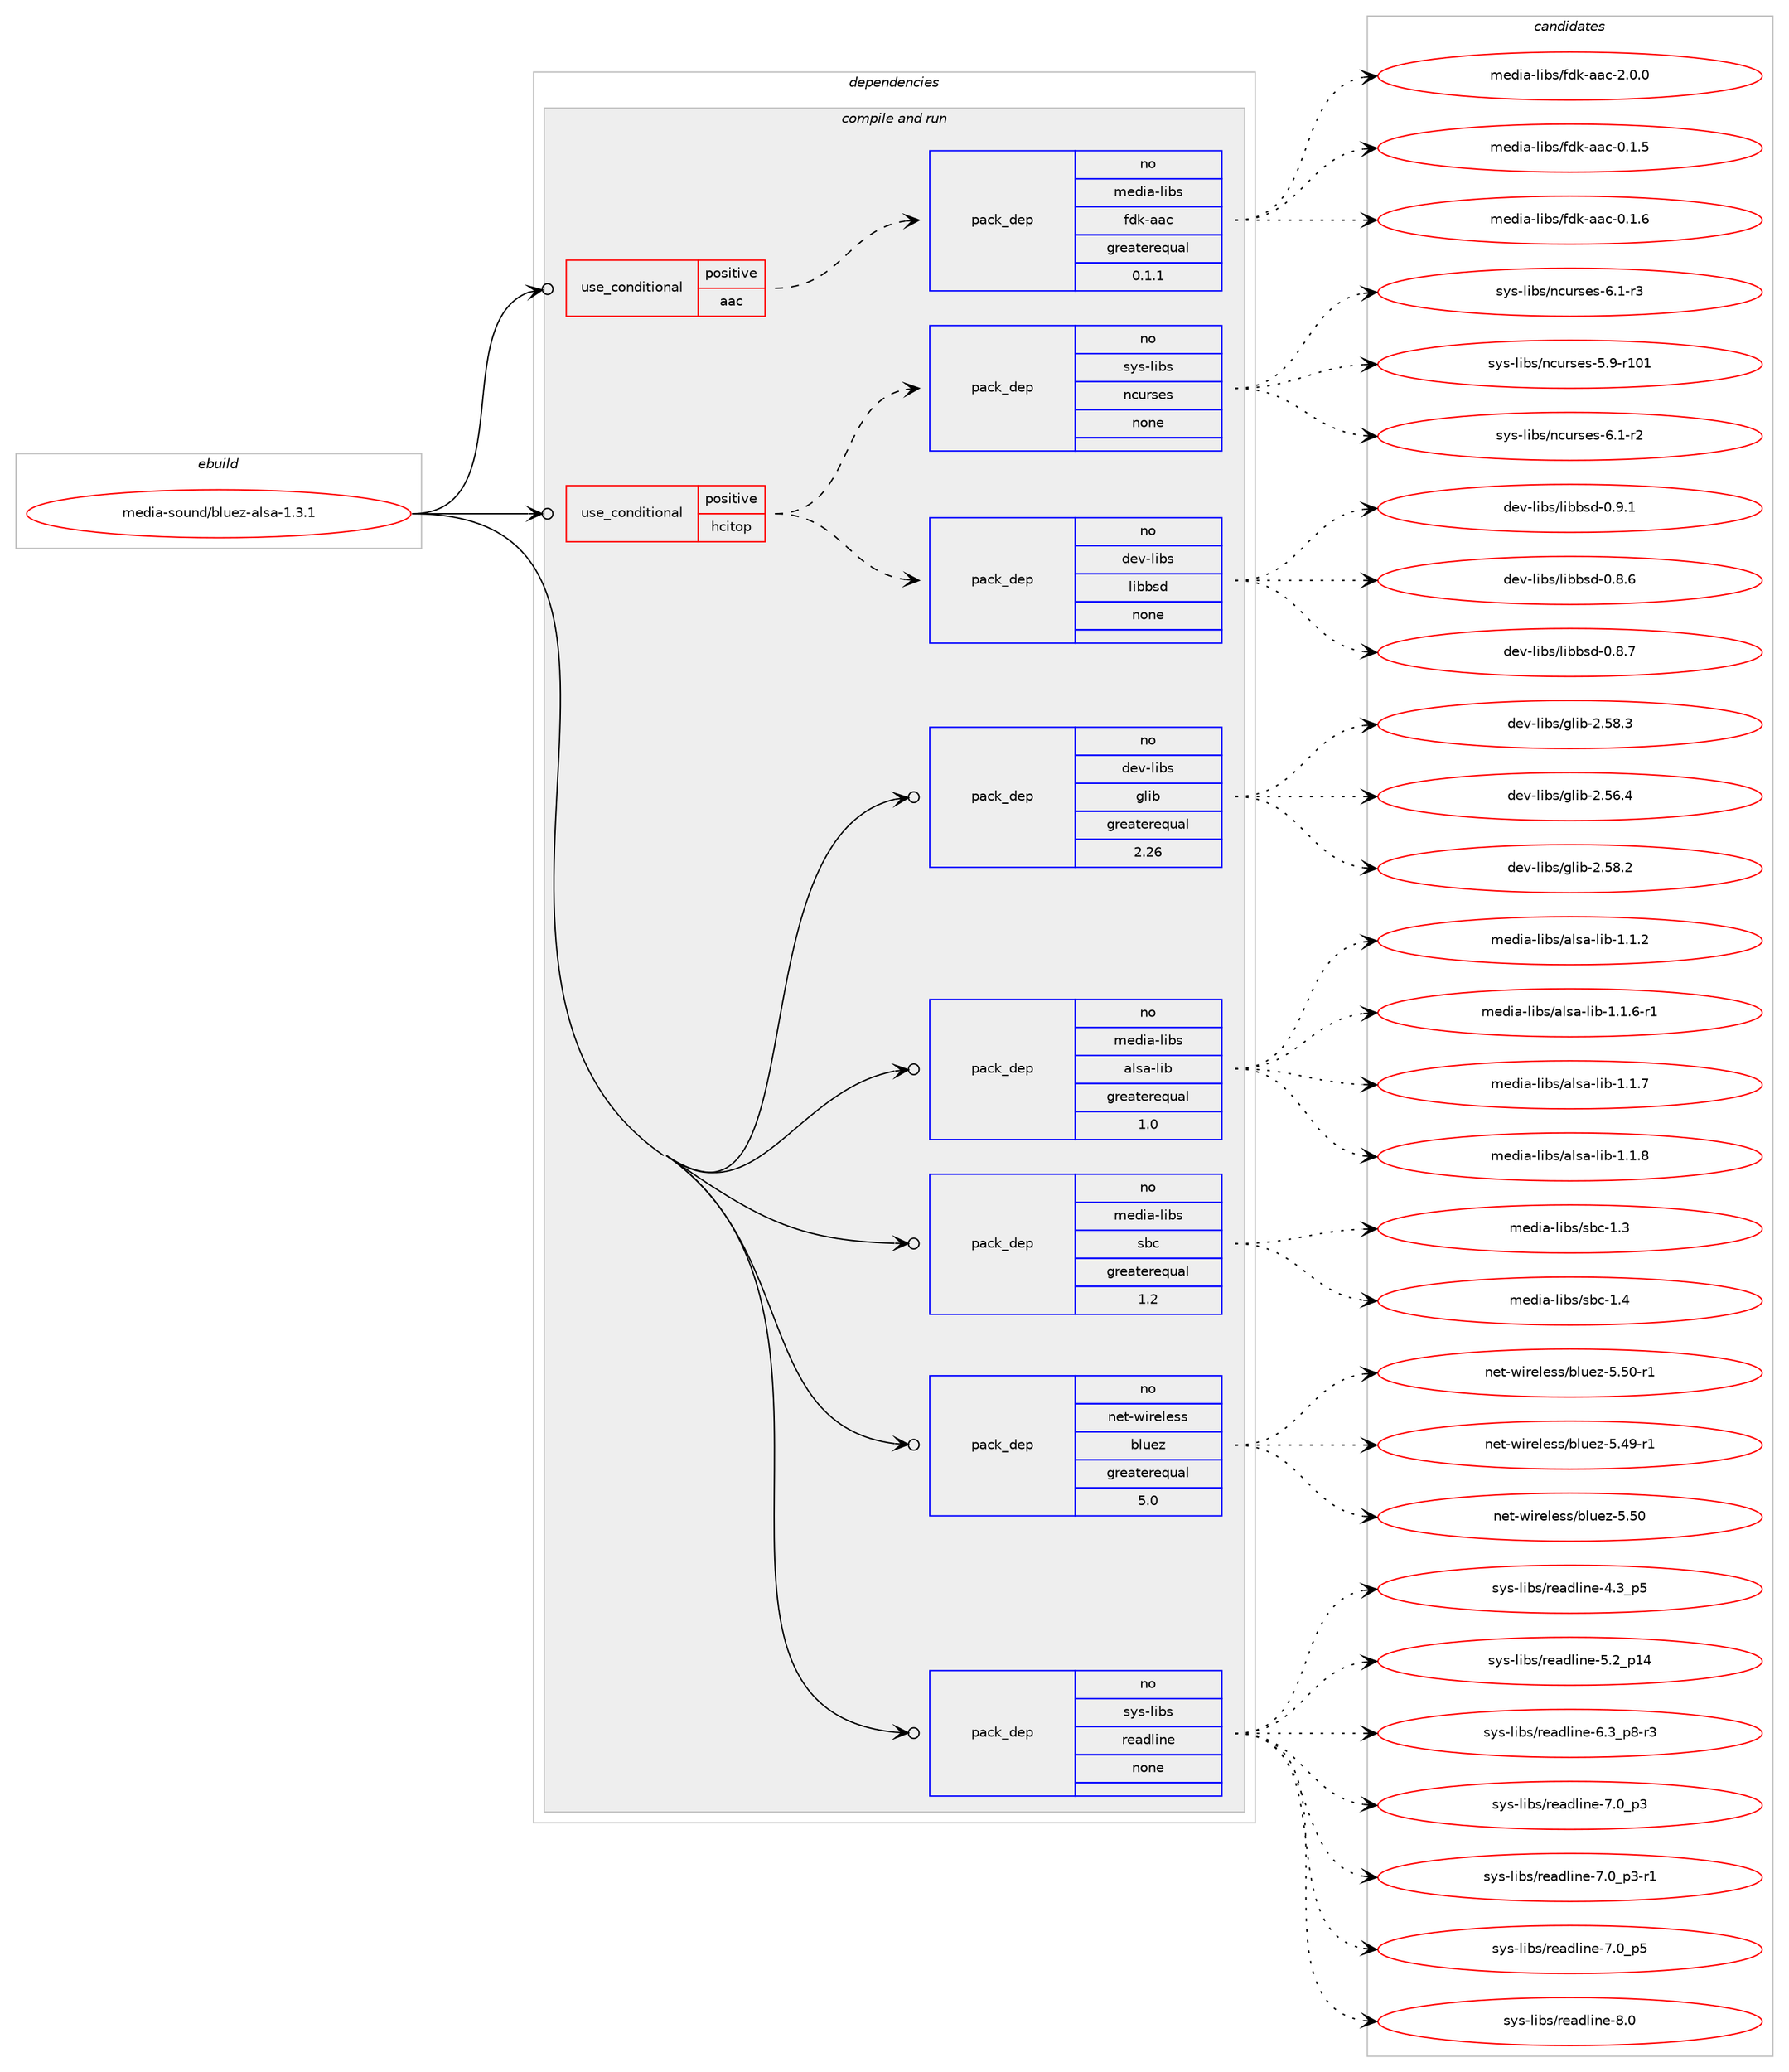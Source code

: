 digraph prolog {

# *************
# Graph options
# *************

newrank=true;
concentrate=true;
compound=true;
graph [rankdir=LR,fontname=Helvetica,fontsize=10,ranksep=1.5];#, ranksep=2.5, nodesep=0.2];
edge  [arrowhead=vee];
node  [fontname=Helvetica,fontsize=10];

# **********
# The ebuild
# **********

subgraph cluster_leftcol {
color=gray;
rank=same;
label=<<i>ebuild</i>>;
id [label="media-sound/bluez-alsa-1.3.1", color=red, width=4, href="../media-sound/bluez-alsa-1.3.1.svg"];
}

# ****************
# The dependencies
# ****************

subgraph cluster_midcol {
color=gray;
label=<<i>dependencies</i>>;
subgraph cluster_compile {
fillcolor="#eeeeee";
style=filled;
label=<<i>compile</i>>;
}
subgraph cluster_compileandrun {
fillcolor="#eeeeee";
style=filled;
label=<<i>compile and run</i>>;
subgraph cond436889 {
dependency1624822 [label=<<TABLE BORDER="0" CELLBORDER="1" CELLSPACING="0" CELLPADDING="4"><TR><TD ROWSPAN="3" CELLPADDING="10">use_conditional</TD></TR><TR><TD>positive</TD></TR><TR><TD>aac</TD></TR></TABLE>>, shape=none, color=red];
subgraph pack1161724 {
dependency1624823 [label=<<TABLE BORDER="0" CELLBORDER="1" CELLSPACING="0" CELLPADDING="4" WIDTH="220"><TR><TD ROWSPAN="6" CELLPADDING="30">pack_dep</TD></TR><TR><TD WIDTH="110">no</TD></TR><TR><TD>media-libs</TD></TR><TR><TD>fdk-aac</TD></TR><TR><TD>greaterequal</TD></TR><TR><TD>0.1.1</TD></TR></TABLE>>, shape=none, color=blue];
}
dependency1624822:e -> dependency1624823:w [weight=20,style="dashed",arrowhead="vee"];
}
id:e -> dependency1624822:w [weight=20,style="solid",arrowhead="odotvee"];
subgraph cond436890 {
dependency1624824 [label=<<TABLE BORDER="0" CELLBORDER="1" CELLSPACING="0" CELLPADDING="4"><TR><TD ROWSPAN="3" CELLPADDING="10">use_conditional</TD></TR><TR><TD>positive</TD></TR><TR><TD>hcitop</TD></TR></TABLE>>, shape=none, color=red];
subgraph pack1161725 {
dependency1624825 [label=<<TABLE BORDER="0" CELLBORDER="1" CELLSPACING="0" CELLPADDING="4" WIDTH="220"><TR><TD ROWSPAN="6" CELLPADDING="30">pack_dep</TD></TR><TR><TD WIDTH="110">no</TD></TR><TR><TD>dev-libs</TD></TR><TR><TD>libbsd</TD></TR><TR><TD>none</TD></TR><TR><TD></TD></TR></TABLE>>, shape=none, color=blue];
}
dependency1624824:e -> dependency1624825:w [weight=20,style="dashed",arrowhead="vee"];
subgraph pack1161726 {
dependency1624826 [label=<<TABLE BORDER="0" CELLBORDER="1" CELLSPACING="0" CELLPADDING="4" WIDTH="220"><TR><TD ROWSPAN="6" CELLPADDING="30">pack_dep</TD></TR><TR><TD WIDTH="110">no</TD></TR><TR><TD>sys-libs</TD></TR><TR><TD>ncurses</TD></TR><TR><TD>none</TD></TR><TR><TD></TD></TR></TABLE>>, shape=none, color=blue];
}
dependency1624824:e -> dependency1624826:w [weight=20,style="dashed",arrowhead="vee"];
}
id:e -> dependency1624824:w [weight=20,style="solid",arrowhead="odotvee"];
subgraph pack1161727 {
dependency1624827 [label=<<TABLE BORDER="0" CELLBORDER="1" CELLSPACING="0" CELLPADDING="4" WIDTH="220"><TR><TD ROWSPAN="6" CELLPADDING="30">pack_dep</TD></TR><TR><TD WIDTH="110">no</TD></TR><TR><TD>dev-libs</TD></TR><TR><TD>glib</TD></TR><TR><TD>greaterequal</TD></TR><TR><TD>2.26</TD></TR></TABLE>>, shape=none, color=blue];
}
id:e -> dependency1624827:w [weight=20,style="solid",arrowhead="odotvee"];
subgraph pack1161728 {
dependency1624828 [label=<<TABLE BORDER="0" CELLBORDER="1" CELLSPACING="0" CELLPADDING="4" WIDTH="220"><TR><TD ROWSPAN="6" CELLPADDING="30">pack_dep</TD></TR><TR><TD WIDTH="110">no</TD></TR><TR><TD>media-libs</TD></TR><TR><TD>alsa-lib</TD></TR><TR><TD>greaterequal</TD></TR><TR><TD>1.0</TD></TR></TABLE>>, shape=none, color=blue];
}
id:e -> dependency1624828:w [weight=20,style="solid",arrowhead="odotvee"];
subgraph pack1161729 {
dependency1624829 [label=<<TABLE BORDER="0" CELLBORDER="1" CELLSPACING="0" CELLPADDING="4" WIDTH="220"><TR><TD ROWSPAN="6" CELLPADDING="30">pack_dep</TD></TR><TR><TD WIDTH="110">no</TD></TR><TR><TD>media-libs</TD></TR><TR><TD>sbc</TD></TR><TR><TD>greaterequal</TD></TR><TR><TD>1.2</TD></TR></TABLE>>, shape=none, color=blue];
}
id:e -> dependency1624829:w [weight=20,style="solid",arrowhead="odotvee"];
subgraph pack1161730 {
dependency1624830 [label=<<TABLE BORDER="0" CELLBORDER="1" CELLSPACING="0" CELLPADDING="4" WIDTH="220"><TR><TD ROWSPAN="6" CELLPADDING="30">pack_dep</TD></TR><TR><TD WIDTH="110">no</TD></TR><TR><TD>net-wireless</TD></TR><TR><TD>bluez</TD></TR><TR><TD>greaterequal</TD></TR><TR><TD>5.0</TD></TR></TABLE>>, shape=none, color=blue];
}
id:e -> dependency1624830:w [weight=20,style="solid",arrowhead="odotvee"];
subgraph pack1161731 {
dependency1624831 [label=<<TABLE BORDER="0" CELLBORDER="1" CELLSPACING="0" CELLPADDING="4" WIDTH="220"><TR><TD ROWSPAN="6" CELLPADDING="30">pack_dep</TD></TR><TR><TD WIDTH="110">no</TD></TR><TR><TD>sys-libs</TD></TR><TR><TD>readline</TD></TR><TR><TD>none</TD></TR><TR><TD></TD></TR></TABLE>>, shape=none, color=blue];
}
id:e -> dependency1624831:w [weight=20,style="solid",arrowhead="odotvee"];
}
subgraph cluster_run {
fillcolor="#eeeeee";
style=filled;
label=<<i>run</i>>;
}
}

# **************
# The candidates
# **************

subgraph cluster_choices {
rank=same;
color=gray;
label=<<i>candidates</i>>;

subgraph choice1161724 {
color=black;
nodesep=1;
choice1091011001059745108105981154710210010745979799454846494653 [label="media-libs/fdk-aac-0.1.5", color=red, width=4,href="../media-libs/fdk-aac-0.1.5.svg"];
choice1091011001059745108105981154710210010745979799454846494654 [label="media-libs/fdk-aac-0.1.6", color=red, width=4,href="../media-libs/fdk-aac-0.1.6.svg"];
choice1091011001059745108105981154710210010745979799455046484648 [label="media-libs/fdk-aac-2.0.0", color=red, width=4,href="../media-libs/fdk-aac-2.0.0.svg"];
dependency1624823:e -> choice1091011001059745108105981154710210010745979799454846494653:w [style=dotted,weight="100"];
dependency1624823:e -> choice1091011001059745108105981154710210010745979799454846494654:w [style=dotted,weight="100"];
dependency1624823:e -> choice1091011001059745108105981154710210010745979799455046484648:w [style=dotted,weight="100"];
}
subgraph choice1161725 {
color=black;
nodesep=1;
choice1001011184510810598115471081059898115100454846564654 [label="dev-libs/libbsd-0.8.6", color=red, width=4,href="../dev-libs/libbsd-0.8.6.svg"];
choice1001011184510810598115471081059898115100454846564655 [label="dev-libs/libbsd-0.8.7", color=red, width=4,href="../dev-libs/libbsd-0.8.7.svg"];
choice1001011184510810598115471081059898115100454846574649 [label="dev-libs/libbsd-0.9.1", color=red, width=4,href="../dev-libs/libbsd-0.9.1.svg"];
dependency1624825:e -> choice1001011184510810598115471081059898115100454846564654:w [style=dotted,weight="100"];
dependency1624825:e -> choice1001011184510810598115471081059898115100454846564655:w [style=dotted,weight="100"];
dependency1624825:e -> choice1001011184510810598115471081059898115100454846574649:w [style=dotted,weight="100"];
}
subgraph choice1161726 {
color=black;
nodesep=1;
choice115121115451081059811547110991171141151011154553465745114494849 [label="sys-libs/ncurses-5.9-r101", color=red, width=4,href="../sys-libs/ncurses-5.9-r101.svg"];
choice11512111545108105981154711099117114115101115455446494511450 [label="sys-libs/ncurses-6.1-r2", color=red, width=4,href="../sys-libs/ncurses-6.1-r2.svg"];
choice11512111545108105981154711099117114115101115455446494511451 [label="sys-libs/ncurses-6.1-r3", color=red, width=4,href="../sys-libs/ncurses-6.1-r3.svg"];
dependency1624826:e -> choice115121115451081059811547110991171141151011154553465745114494849:w [style=dotted,weight="100"];
dependency1624826:e -> choice11512111545108105981154711099117114115101115455446494511450:w [style=dotted,weight="100"];
dependency1624826:e -> choice11512111545108105981154711099117114115101115455446494511451:w [style=dotted,weight="100"];
}
subgraph choice1161727 {
color=black;
nodesep=1;
choice1001011184510810598115471031081059845504653544652 [label="dev-libs/glib-2.56.4", color=red, width=4,href="../dev-libs/glib-2.56.4.svg"];
choice1001011184510810598115471031081059845504653564650 [label="dev-libs/glib-2.58.2", color=red, width=4,href="../dev-libs/glib-2.58.2.svg"];
choice1001011184510810598115471031081059845504653564651 [label="dev-libs/glib-2.58.3", color=red, width=4,href="../dev-libs/glib-2.58.3.svg"];
dependency1624827:e -> choice1001011184510810598115471031081059845504653544652:w [style=dotted,weight="100"];
dependency1624827:e -> choice1001011184510810598115471031081059845504653564650:w [style=dotted,weight="100"];
dependency1624827:e -> choice1001011184510810598115471031081059845504653564651:w [style=dotted,weight="100"];
}
subgraph choice1161728 {
color=black;
nodesep=1;
choice1091011001059745108105981154797108115974510810598454946494650 [label="media-libs/alsa-lib-1.1.2", color=red, width=4,href="../media-libs/alsa-lib-1.1.2.svg"];
choice10910110010597451081059811547971081159745108105984549464946544511449 [label="media-libs/alsa-lib-1.1.6-r1", color=red, width=4,href="../media-libs/alsa-lib-1.1.6-r1.svg"];
choice1091011001059745108105981154797108115974510810598454946494655 [label="media-libs/alsa-lib-1.1.7", color=red, width=4,href="../media-libs/alsa-lib-1.1.7.svg"];
choice1091011001059745108105981154797108115974510810598454946494656 [label="media-libs/alsa-lib-1.1.8", color=red, width=4,href="../media-libs/alsa-lib-1.1.8.svg"];
dependency1624828:e -> choice1091011001059745108105981154797108115974510810598454946494650:w [style=dotted,weight="100"];
dependency1624828:e -> choice10910110010597451081059811547971081159745108105984549464946544511449:w [style=dotted,weight="100"];
dependency1624828:e -> choice1091011001059745108105981154797108115974510810598454946494655:w [style=dotted,weight="100"];
dependency1624828:e -> choice1091011001059745108105981154797108115974510810598454946494656:w [style=dotted,weight="100"];
}
subgraph choice1161729 {
color=black;
nodesep=1;
choice10910110010597451081059811547115989945494651 [label="media-libs/sbc-1.3", color=red, width=4,href="../media-libs/sbc-1.3.svg"];
choice10910110010597451081059811547115989945494652 [label="media-libs/sbc-1.4", color=red, width=4,href="../media-libs/sbc-1.4.svg"];
dependency1624829:e -> choice10910110010597451081059811547115989945494651:w [style=dotted,weight="100"];
dependency1624829:e -> choice10910110010597451081059811547115989945494652:w [style=dotted,weight="100"];
}
subgraph choice1161730 {
color=black;
nodesep=1;
choice11010111645119105114101108101115115479810811710112245534652574511449 [label="net-wireless/bluez-5.49-r1", color=red, width=4,href="../net-wireless/bluez-5.49-r1.svg"];
choice1101011164511910511410110810111511547981081171011224553465348 [label="net-wireless/bluez-5.50", color=red, width=4,href="../net-wireless/bluez-5.50.svg"];
choice11010111645119105114101108101115115479810811710112245534653484511449 [label="net-wireless/bluez-5.50-r1", color=red, width=4,href="../net-wireless/bluez-5.50-r1.svg"];
dependency1624830:e -> choice11010111645119105114101108101115115479810811710112245534652574511449:w [style=dotted,weight="100"];
dependency1624830:e -> choice1101011164511910511410110810111511547981081171011224553465348:w [style=dotted,weight="100"];
dependency1624830:e -> choice11010111645119105114101108101115115479810811710112245534653484511449:w [style=dotted,weight="100"];
}
subgraph choice1161731 {
color=black;
nodesep=1;
choice11512111545108105981154711410197100108105110101455246519511253 [label="sys-libs/readline-4.3_p5", color=red, width=4,href="../sys-libs/readline-4.3_p5.svg"];
choice1151211154510810598115471141019710010810511010145534650951124952 [label="sys-libs/readline-5.2_p14", color=red, width=4,href="../sys-libs/readline-5.2_p14.svg"];
choice115121115451081059811547114101971001081051101014554465195112564511451 [label="sys-libs/readline-6.3_p8-r3", color=red, width=4,href="../sys-libs/readline-6.3_p8-r3.svg"];
choice11512111545108105981154711410197100108105110101455546489511251 [label="sys-libs/readline-7.0_p3", color=red, width=4,href="../sys-libs/readline-7.0_p3.svg"];
choice115121115451081059811547114101971001081051101014555464895112514511449 [label="sys-libs/readline-7.0_p3-r1", color=red, width=4,href="../sys-libs/readline-7.0_p3-r1.svg"];
choice11512111545108105981154711410197100108105110101455546489511253 [label="sys-libs/readline-7.0_p5", color=red, width=4,href="../sys-libs/readline-7.0_p5.svg"];
choice1151211154510810598115471141019710010810511010145564648 [label="sys-libs/readline-8.0", color=red, width=4,href="../sys-libs/readline-8.0.svg"];
dependency1624831:e -> choice11512111545108105981154711410197100108105110101455246519511253:w [style=dotted,weight="100"];
dependency1624831:e -> choice1151211154510810598115471141019710010810511010145534650951124952:w [style=dotted,weight="100"];
dependency1624831:e -> choice115121115451081059811547114101971001081051101014554465195112564511451:w [style=dotted,weight="100"];
dependency1624831:e -> choice11512111545108105981154711410197100108105110101455546489511251:w [style=dotted,weight="100"];
dependency1624831:e -> choice115121115451081059811547114101971001081051101014555464895112514511449:w [style=dotted,weight="100"];
dependency1624831:e -> choice11512111545108105981154711410197100108105110101455546489511253:w [style=dotted,weight="100"];
dependency1624831:e -> choice1151211154510810598115471141019710010810511010145564648:w [style=dotted,weight="100"];
}
}

}
